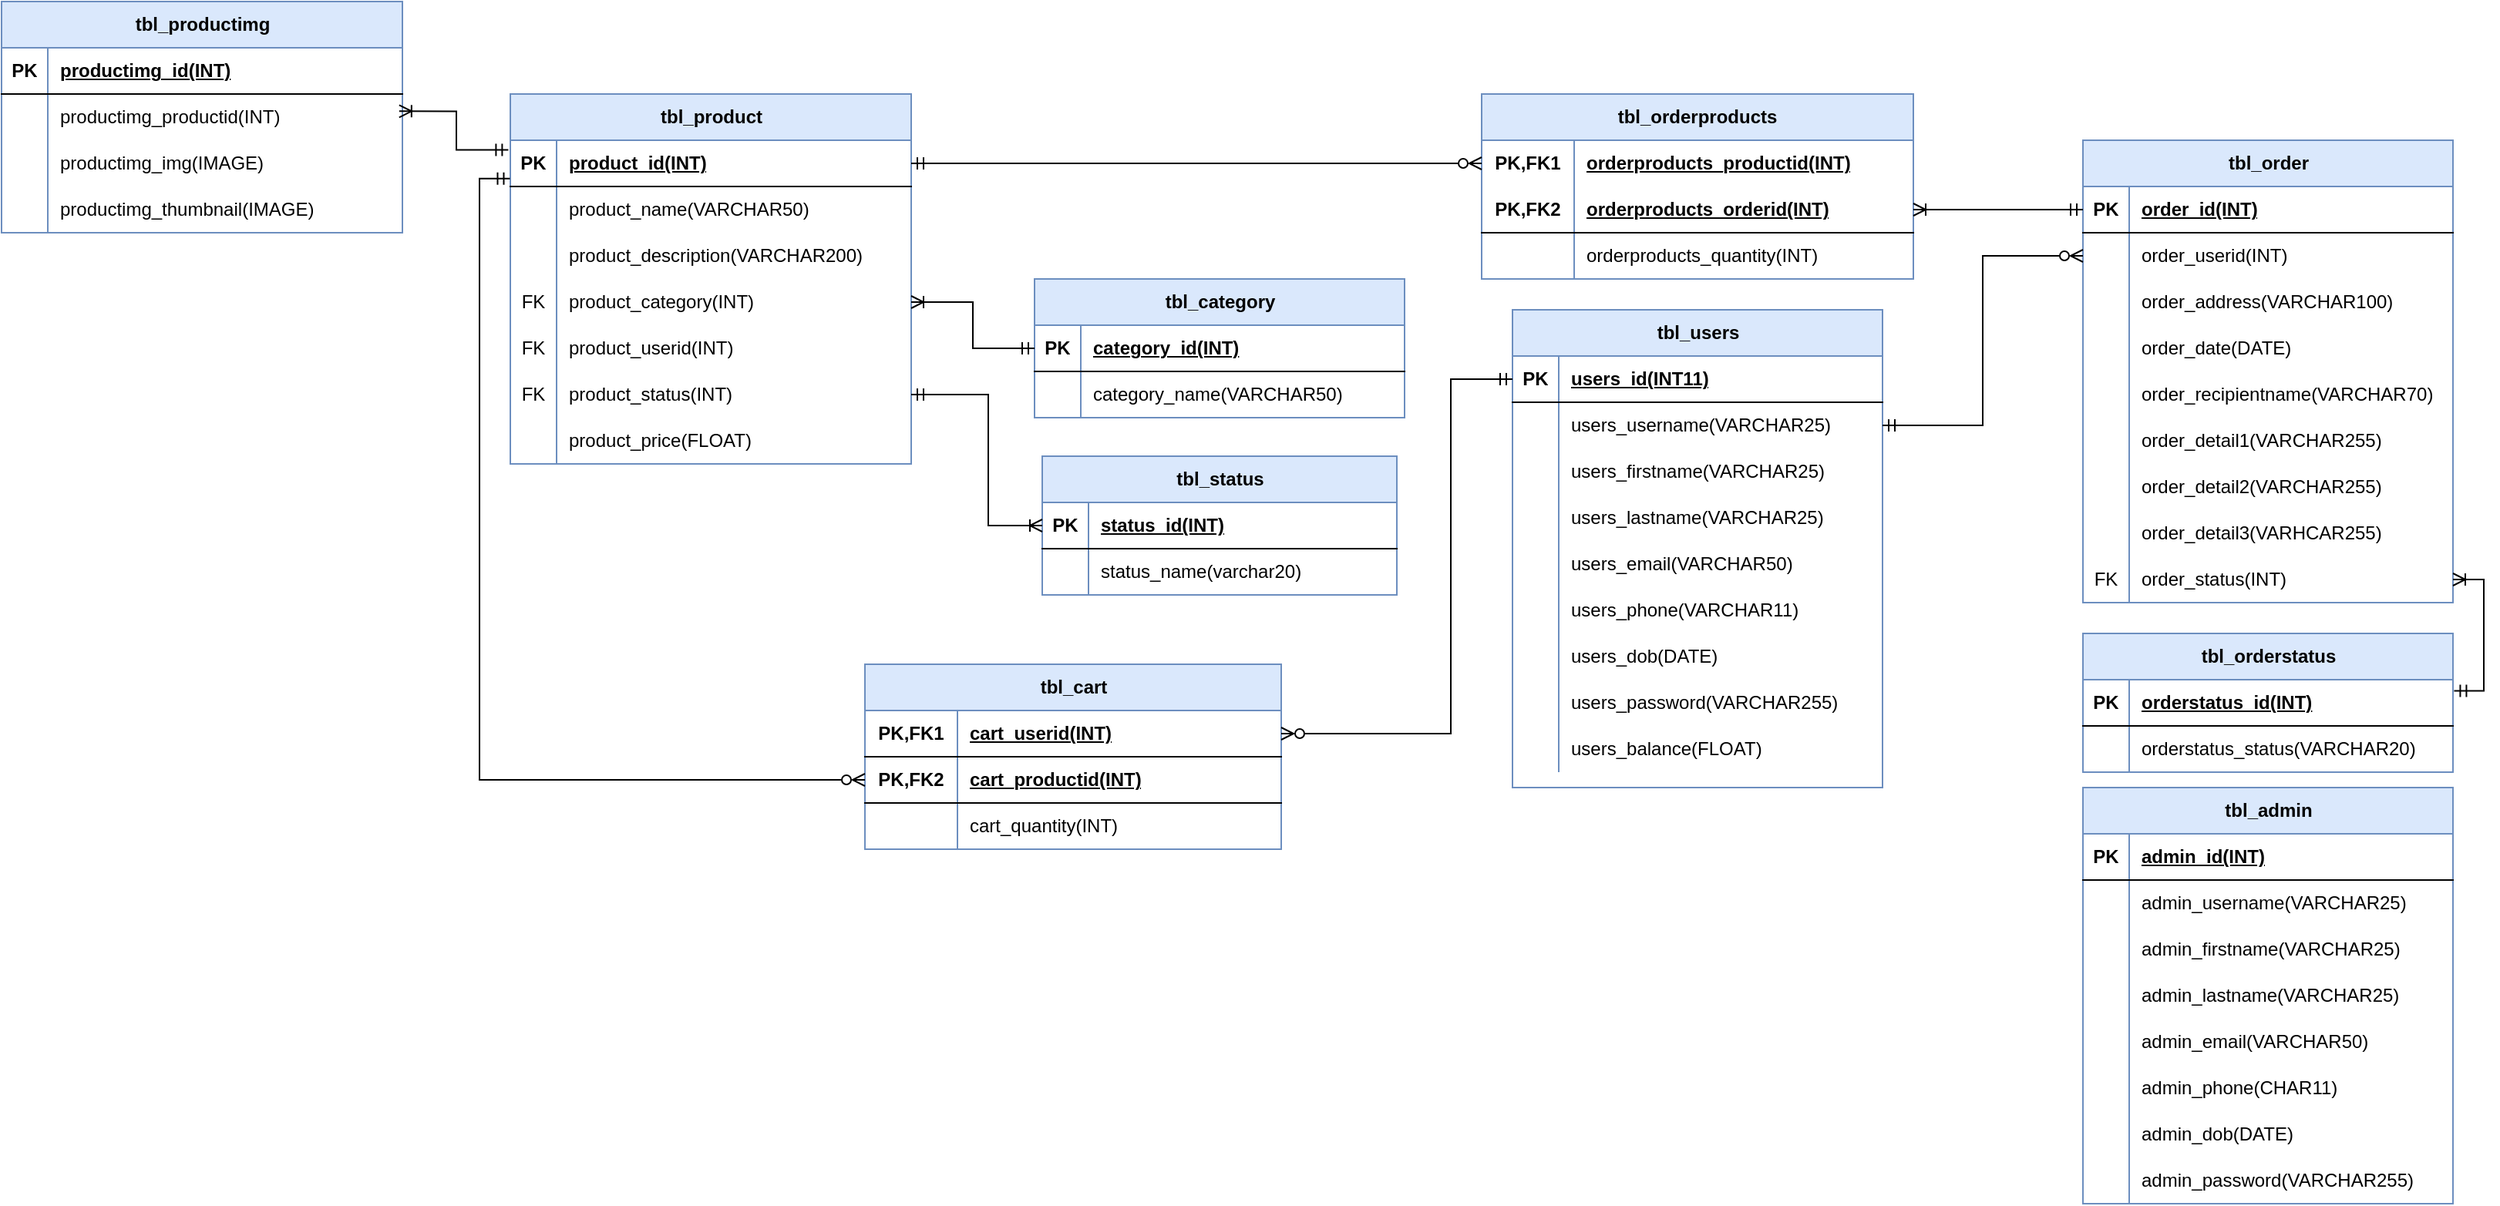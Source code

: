 <mxfile version="23.1.1" type="device">
  <diagram name="Page-1" id="d1Sl2-y3CkVBfdNEfaOQ">
    <mxGraphModel dx="2649" dy="936" grid="1" gridSize="10" guides="1" tooltips="1" connect="1" arrows="1" fold="1" page="1" pageScale="1" pageWidth="850" pageHeight="1100" math="0" shadow="0">
      <root>
        <mxCell id="0" />
        <mxCell id="1" parent="0" />
        <mxCell id="eiP_jbdUjx0Q6skLKjPK-1" value="tbl_users" style="shape=table;startSize=30;container=1;collapsible=1;childLayout=tableLayout;fixedRows=1;rowLines=0;fontStyle=1;align=center;resizeLast=1;html=1;fillColor=#dae8fc;strokeColor=#6c8ebf;" parent="1" vertex="1">
          <mxGeometry x="160" y="260" width="240" height="310" as="geometry" />
        </mxCell>
        <mxCell id="eiP_jbdUjx0Q6skLKjPK-2" value="" style="shape=tableRow;horizontal=0;startSize=0;swimlaneHead=0;swimlaneBody=0;fillColor=none;collapsible=0;dropTarget=0;points=[[0,0.5],[1,0.5]];portConstraint=eastwest;top=0;left=0;right=0;bottom=1;" parent="eiP_jbdUjx0Q6skLKjPK-1" vertex="1">
          <mxGeometry y="30" width="240" height="30" as="geometry" />
        </mxCell>
        <mxCell id="eiP_jbdUjx0Q6skLKjPK-3" value="PK" style="shape=partialRectangle;connectable=0;fillColor=none;top=0;left=0;bottom=0;right=0;fontStyle=1;overflow=hidden;whiteSpace=wrap;html=1;" parent="eiP_jbdUjx0Q6skLKjPK-2" vertex="1">
          <mxGeometry width="30" height="30" as="geometry">
            <mxRectangle width="30" height="30" as="alternateBounds" />
          </mxGeometry>
        </mxCell>
        <mxCell id="eiP_jbdUjx0Q6skLKjPK-4" value="users_id(INT11)" style="shape=partialRectangle;connectable=0;fillColor=none;top=0;left=0;bottom=0;right=0;align=left;spacingLeft=6;fontStyle=5;overflow=hidden;whiteSpace=wrap;html=1;" parent="eiP_jbdUjx0Q6skLKjPK-2" vertex="1">
          <mxGeometry x="30" width="210" height="30" as="geometry">
            <mxRectangle width="210" height="30" as="alternateBounds" />
          </mxGeometry>
        </mxCell>
        <mxCell id="eiP_jbdUjx0Q6skLKjPK-5" value="" style="shape=tableRow;horizontal=0;startSize=0;swimlaneHead=0;swimlaneBody=0;fillColor=none;collapsible=0;dropTarget=0;points=[[0,0.5],[1,0.5]];portConstraint=eastwest;top=0;left=0;right=0;bottom=0;" parent="eiP_jbdUjx0Q6skLKjPK-1" vertex="1">
          <mxGeometry y="60" width="240" height="30" as="geometry" />
        </mxCell>
        <mxCell id="eiP_jbdUjx0Q6skLKjPK-6" value="" style="shape=partialRectangle;connectable=0;fillColor=none;top=0;left=0;bottom=0;right=0;editable=1;overflow=hidden;whiteSpace=wrap;html=1;" parent="eiP_jbdUjx0Q6skLKjPK-5" vertex="1">
          <mxGeometry width="30" height="30" as="geometry">
            <mxRectangle width="30" height="30" as="alternateBounds" />
          </mxGeometry>
        </mxCell>
        <mxCell id="eiP_jbdUjx0Q6skLKjPK-7" value="users_username(VARCHAR25)" style="shape=partialRectangle;connectable=0;fillColor=none;top=0;left=0;bottom=0;right=0;align=left;spacingLeft=6;overflow=hidden;whiteSpace=wrap;html=1;" parent="eiP_jbdUjx0Q6skLKjPK-5" vertex="1">
          <mxGeometry x="30" width="210" height="30" as="geometry">
            <mxRectangle width="210" height="30" as="alternateBounds" />
          </mxGeometry>
        </mxCell>
        <mxCell id="eiP_jbdUjx0Q6skLKjPK-8" value="" style="shape=tableRow;horizontal=0;startSize=0;swimlaneHead=0;swimlaneBody=0;fillColor=none;collapsible=0;dropTarget=0;points=[[0,0.5],[1,0.5]];portConstraint=eastwest;top=0;left=0;right=0;bottom=0;" parent="eiP_jbdUjx0Q6skLKjPK-1" vertex="1">
          <mxGeometry y="90" width="240" height="30" as="geometry" />
        </mxCell>
        <mxCell id="eiP_jbdUjx0Q6skLKjPK-9" value="" style="shape=partialRectangle;connectable=0;fillColor=none;top=0;left=0;bottom=0;right=0;editable=1;overflow=hidden;whiteSpace=wrap;html=1;" parent="eiP_jbdUjx0Q6skLKjPK-8" vertex="1">
          <mxGeometry width="30" height="30" as="geometry">
            <mxRectangle width="30" height="30" as="alternateBounds" />
          </mxGeometry>
        </mxCell>
        <mxCell id="eiP_jbdUjx0Q6skLKjPK-10" value="users_firstname(VARCHAR25)" style="shape=partialRectangle;connectable=0;fillColor=none;top=0;left=0;bottom=0;right=0;align=left;spacingLeft=6;overflow=hidden;whiteSpace=wrap;html=1;" parent="eiP_jbdUjx0Q6skLKjPK-8" vertex="1">
          <mxGeometry x="30" width="210" height="30" as="geometry">
            <mxRectangle width="210" height="30" as="alternateBounds" />
          </mxGeometry>
        </mxCell>
        <mxCell id="eiP_jbdUjx0Q6skLKjPK-11" value="" style="shape=tableRow;horizontal=0;startSize=0;swimlaneHead=0;swimlaneBody=0;fillColor=none;collapsible=0;dropTarget=0;points=[[0,0.5],[1,0.5]];portConstraint=eastwest;top=0;left=0;right=0;bottom=0;" parent="eiP_jbdUjx0Q6skLKjPK-1" vertex="1">
          <mxGeometry y="120" width="240" height="30" as="geometry" />
        </mxCell>
        <mxCell id="eiP_jbdUjx0Q6skLKjPK-12" value="" style="shape=partialRectangle;connectable=0;fillColor=none;top=0;left=0;bottom=0;right=0;editable=1;overflow=hidden;whiteSpace=wrap;html=1;" parent="eiP_jbdUjx0Q6skLKjPK-11" vertex="1">
          <mxGeometry width="30" height="30" as="geometry">
            <mxRectangle width="30" height="30" as="alternateBounds" />
          </mxGeometry>
        </mxCell>
        <mxCell id="eiP_jbdUjx0Q6skLKjPK-13" value="users_lastname(VARCHAR25)" style="shape=partialRectangle;connectable=0;fillColor=none;top=0;left=0;bottom=0;right=0;align=left;spacingLeft=6;overflow=hidden;whiteSpace=wrap;html=1;" parent="eiP_jbdUjx0Q6skLKjPK-11" vertex="1">
          <mxGeometry x="30" width="210" height="30" as="geometry">
            <mxRectangle width="210" height="30" as="alternateBounds" />
          </mxGeometry>
        </mxCell>
        <mxCell id="eiP_jbdUjx0Q6skLKjPK-14" value="" style="shape=tableRow;horizontal=0;startSize=0;swimlaneHead=0;swimlaneBody=0;fillColor=none;collapsible=0;dropTarget=0;points=[[0,0.5],[1,0.5]];portConstraint=eastwest;top=0;left=0;right=0;bottom=0;" parent="eiP_jbdUjx0Q6skLKjPK-1" vertex="1">
          <mxGeometry y="150" width="240" height="30" as="geometry" />
        </mxCell>
        <mxCell id="eiP_jbdUjx0Q6skLKjPK-15" value="" style="shape=partialRectangle;connectable=0;fillColor=none;top=0;left=0;bottom=0;right=0;editable=1;overflow=hidden;whiteSpace=wrap;html=1;" parent="eiP_jbdUjx0Q6skLKjPK-14" vertex="1">
          <mxGeometry width="30" height="30" as="geometry">
            <mxRectangle width="30" height="30" as="alternateBounds" />
          </mxGeometry>
        </mxCell>
        <mxCell id="eiP_jbdUjx0Q6skLKjPK-16" value="users_email(VARCHAR50)" style="shape=partialRectangle;connectable=0;fillColor=none;top=0;left=0;bottom=0;right=0;align=left;spacingLeft=6;overflow=hidden;whiteSpace=wrap;html=1;" parent="eiP_jbdUjx0Q6skLKjPK-14" vertex="1">
          <mxGeometry x="30" width="210" height="30" as="geometry">
            <mxRectangle width="210" height="30" as="alternateBounds" />
          </mxGeometry>
        </mxCell>
        <mxCell id="eiP_jbdUjx0Q6skLKjPK-17" value="" style="shape=tableRow;horizontal=0;startSize=0;swimlaneHead=0;swimlaneBody=0;fillColor=none;collapsible=0;dropTarget=0;points=[[0,0.5],[1,0.5]];portConstraint=eastwest;top=0;left=0;right=0;bottom=0;" parent="eiP_jbdUjx0Q6skLKjPK-1" vertex="1">
          <mxGeometry y="180" width="240" height="30" as="geometry" />
        </mxCell>
        <mxCell id="eiP_jbdUjx0Q6skLKjPK-18" value="" style="shape=partialRectangle;connectable=0;fillColor=none;top=0;left=0;bottom=0;right=0;editable=1;overflow=hidden;whiteSpace=wrap;html=1;" parent="eiP_jbdUjx0Q6skLKjPK-17" vertex="1">
          <mxGeometry width="30" height="30" as="geometry">
            <mxRectangle width="30" height="30" as="alternateBounds" />
          </mxGeometry>
        </mxCell>
        <mxCell id="eiP_jbdUjx0Q6skLKjPK-19" value="users_phone(VARCHAR11)" style="shape=partialRectangle;connectable=0;fillColor=none;top=0;left=0;bottom=0;right=0;align=left;spacingLeft=6;overflow=hidden;whiteSpace=wrap;html=1;" parent="eiP_jbdUjx0Q6skLKjPK-17" vertex="1">
          <mxGeometry x="30" width="210" height="30" as="geometry">
            <mxRectangle width="210" height="30" as="alternateBounds" />
          </mxGeometry>
        </mxCell>
        <mxCell id="eiP_jbdUjx0Q6skLKjPK-20" value="" style="shape=tableRow;horizontal=0;startSize=0;swimlaneHead=0;swimlaneBody=0;fillColor=none;collapsible=0;dropTarget=0;points=[[0,0.5],[1,0.5]];portConstraint=eastwest;top=0;left=0;right=0;bottom=0;" parent="eiP_jbdUjx0Q6skLKjPK-1" vertex="1">
          <mxGeometry y="210" width="240" height="30" as="geometry" />
        </mxCell>
        <mxCell id="eiP_jbdUjx0Q6skLKjPK-21" value="" style="shape=partialRectangle;connectable=0;fillColor=none;top=0;left=0;bottom=0;right=0;editable=1;overflow=hidden;whiteSpace=wrap;html=1;" parent="eiP_jbdUjx0Q6skLKjPK-20" vertex="1">
          <mxGeometry width="30" height="30" as="geometry">
            <mxRectangle width="30" height="30" as="alternateBounds" />
          </mxGeometry>
        </mxCell>
        <mxCell id="eiP_jbdUjx0Q6skLKjPK-22" value="users_dob(DATE)" style="shape=partialRectangle;connectable=0;fillColor=none;top=0;left=0;bottom=0;right=0;align=left;spacingLeft=6;overflow=hidden;whiteSpace=wrap;html=1;" parent="eiP_jbdUjx0Q6skLKjPK-20" vertex="1">
          <mxGeometry x="30" width="210" height="30" as="geometry">
            <mxRectangle width="210" height="30" as="alternateBounds" />
          </mxGeometry>
        </mxCell>
        <mxCell id="yOBmvDDUHpHxx6-CyJIX-32" value="" style="shape=tableRow;horizontal=0;startSize=0;swimlaneHead=0;swimlaneBody=0;fillColor=none;collapsible=0;dropTarget=0;points=[[0,0.5],[1,0.5]];portConstraint=eastwest;top=0;left=0;right=0;bottom=0;" parent="eiP_jbdUjx0Q6skLKjPK-1" vertex="1">
          <mxGeometry y="240" width="240" height="30" as="geometry" />
        </mxCell>
        <mxCell id="yOBmvDDUHpHxx6-CyJIX-33" value="" style="shape=partialRectangle;connectable=0;fillColor=none;top=0;left=0;bottom=0;right=0;editable=1;overflow=hidden;whiteSpace=wrap;html=1;" parent="yOBmvDDUHpHxx6-CyJIX-32" vertex="1">
          <mxGeometry width="30" height="30" as="geometry">
            <mxRectangle width="30" height="30" as="alternateBounds" />
          </mxGeometry>
        </mxCell>
        <mxCell id="yOBmvDDUHpHxx6-CyJIX-34" value="users_password(VARCHAR255)" style="shape=partialRectangle;connectable=0;fillColor=none;top=0;left=0;bottom=0;right=0;align=left;spacingLeft=6;overflow=hidden;whiteSpace=wrap;html=1;" parent="yOBmvDDUHpHxx6-CyJIX-32" vertex="1">
          <mxGeometry x="30" width="210" height="30" as="geometry">
            <mxRectangle width="210" height="30" as="alternateBounds" />
          </mxGeometry>
        </mxCell>
        <mxCell id="SEc2-qPW0sezGgGQxhIx-1" value="" style="shape=tableRow;horizontal=0;startSize=0;swimlaneHead=0;swimlaneBody=0;fillColor=none;collapsible=0;dropTarget=0;points=[[0,0.5],[1,0.5]];portConstraint=eastwest;top=0;left=0;right=0;bottom=0;" vertex="1" parent="eiP_jbdUjx0Q6skLKjPK-1">
          <mxGeometry y="270" width="240" height="30" as="geometry" />
        </mxCell>
        <mxCell id="SEc2-qPW0sezGgGQxhIx-2" value="" style="shape=partialRectangle;connectable=0;fillColor=none;top=0;left=0;bottom=0;right=0;editable=1;overflow=hidden;whiteSpace=wrap;html=1;" vertex="1" parent="SEc2-qPW0sezGgGQxhIx-1">
          <mxGeometry width="30" height="30" as="geometry">
            <mxRectangle width="30" height="30" as="alternateBounds" />
          </mxGeometry>
        </mxCell>
        <mxCell id="SEc2-qPW0sezGgGQxhIx-3" value="users_balance(FLOAT)" style="shape=partialRectangle;connectable=0;fillColor=none;top=0;left=0;bottom=0;right=0;align=left;spacingLeft=6;overflow=hidden;whiteSpace=wrap;html=1;" vertex="1" parent="SEc2-qPW0sezGgGQxhIx-1">
          <mxGeometry x="30" width="210" height="30" as="geometry">
            <mxRectangle width="210" height="30" as="alternateBounds" />
          </mxGeometry>
        </mxCell>
        <mxCell id="eiP_jbdUjx0Q6skLKjPK-23" value="tbl_admin" style="shape=table;startSize=30;container=1;collapsible=1;childLayout=tableLayout;fixedRows=1;rowLines=0;fontStyle=1;align=center;resizeLast=1;html=1;fillColor=#dae8fc;strokeColor=#6c8ebf;" parent="1" vertex="1">
          <mxGeometry x="530" y="570" width="240" height="270" as="geometry" />
        </mxCell>
        <mxCell id="eiP_jbdUjx0Q6skLKjPK-24" value="" style="shape=tableRow;horizontal=0;startSize=0;swimlaneHead=0;swimlaneBody=0;fillColor=none;collapsible=0;dropTarget=0;points=[[0,0.5],[1,0.5]];portConstraint=eastwest;top=0;left=0;right=0;bottom=1;" parent="eiP_jbdUjx0Q6skLKjPK-23" vertex="1">
          <mxGeometry y="30" width="240" height="30" as="geometry" />
        </mxCell>
        <mxCell id="eiP_jbdUjx0Q6skLKjPK-25" value="PK" style="shape=partialRectangle;connectable=0;fillColor=none;top=0;left=0;bottom=0;right=0;fontStyle=1;overflow=hidden;whiteSpace=wrap;html=1;" parent="eiP_jbdUjx0Q6skLKjPK-24" vertex="1">
          <mxGeometry width="30" height="30" as="geometry">
            <mxRectangle width="30" height="30" as="alternateBounds" />
          </mxGeometry>
        </mxCell>
        <mxCell id="eiP_jbdUjx0Q6skLKjPK-26" value="admin_id(INT)" style="shape=partialRectangle;connectable=0;fillColor=none;top=0;left=0;bottom=0;right=0;align=left;spacingLeft=6;fontStyle=5;overflow=hidden;whiteSpace=wrap;html=1;" parent="eiP_jbdUjx0Q6skLKjPK-24" vertex="1">
          <mxGeometry x="30" width="210" height="30" as="geometry">
            <mxRectangle width="210" height="30" as="alternateBounds" />
          </mxGeometry>
        </mxCell>
        <mxCell id="eiP_jbdUjx0Q6skLKjPK-27" value="" style="shape=tableRow;horizontal=0;startSize=0;swimlaneHead=0;swimlaneBody=0;fillColor=none;collapsible=0;dropTarget=0;points=[[0,0.5],[1,0.5]];portConstraint=eastwest;top=0;left=0;right=0;bottom=0;" parent="eiP_jbdUjx0Q6skLKjPK-23" vertex="1">
          <mxGeometry y="60" width="240" height="30" as="geometry" />
        </mxCell>
        <mxCell id="eiP_jbdUjx0Q6skLKjPK-28" value="" style="shape=partialRectangle;connectable=0;fillColor=none;top=0;left=0;bottom=0;right=0;editable=1;overflow=hidden;whiteSpace=wrap;html=1;" parent="eiP_jbdUjx0Q6skLKjPK-27" vertex="1">
          <mxGeometry width="30" height="30" as="geometry">
            <mxRectangle width="30" height="30" as="alternateBounds" />
          </mxGeometry>
        </mxCell>
        <mxCell id="eiP_jbdUjx0Q6skLKjPK-29" value="admin_username(VARCHAR25)" style="shape=partialRectangle;connectable=0;fillColor=none;top=0;left=0;bottom=0;right=0;align=left;spacingLeft=6;overflow=hidden;whiteSpace=wrap;html=1;" parent="eiP_jbdUjx0Q6skLKjPK-27" vertex="1">
          <mxGeometry x="30" width="210" height="30" as="geometry">
            <mxRectangle width="210" height="30" as="alternateBounds" />
          </mxGeometry>
        </mxCell>
        <mxCell id="eiP_jbdUjx0Q6skLKjPK-30" value="" style="shape=tableRow;horizontal=0;startSize=0;swimlaneHead=0;swimlaneBody=0;fillColor=none;collapsible=0;dropTarget=0;points=[[0,0.5],[1,0.5]];portConstraint=eastwest;top=0;left=0;right=0;bottom=0;" parent="eiP_jbdUjx0Q6skLKjPK-23" vertex="1">
          <mxGeometry y="90" width="240" height="30" as="geometry" />
        </mxCell>
        <mxCell id="eiP_jbdUjx0Q6skLKjPK-31" value="" style="shape=partialRectangle;connectable=0;fillColor=none;top=0;left=0;bottom=0;right=0;editable=1;overflow=hidden;whiteSpace=wrap;html=1;" parent="eiP_jbdUjx0Q6skLKjPK-30" vertex="1">
          <mxGeometry width="30" height="30" as="geometry">
            <mxRectangle width="30" height="30" as="alternateBounds" />
          </mxGeometry>
        </mxCell>
        <mxCell id="eiP_jbdUjx0Q6skLKjPK-32" value="admin_firstname(VARCHAR25)" style="shape=partialRectangle;connectable=0;fillColor=none;top=0;left=0;bottom=0;right=0;align=left;spacingLeft=6;overflow=hidden;whiteSpace=wrap;html=1;" parent="eiP_jbdUjx0Q6skLKjPK-30" vertex="1">
          <mxGeometry x="30" width="210" height="30" as="geometry">
            <mxRectangle width="210" height="30" as="alternateBounds" />
          </mxGeometry>
        </mxCell>
        <mxCell id="eiP_jbdUjx0Q6skLKjPK-33" value="" style="shape=tableRow;horizontal=0;startSize=0;swimlaneHead=0;swimlaneBody=0;fillColor=none;collapsible=0;dropTarget=0;points=[[0,0.5],[1,0.5]];portConstraint=eastwest;top=0;left=0;right=0;bottom=0;" parent="eiP_jbdUjx0Q6skLKjPK-23" vertex="1">
          <mxGeometry y="120" width="240" height="30" as="geometry" />
        </mxCell>
        <mxCell id="eiP_jbdUjx0Q6skLKjPK-34" value="" style="shape=partialRectangle;connectable=0;fillColor=none;top=0;left=0;bottom=0;right=0;editable=1;overflow=hidden;whiteSpace=wrap;html=1;" parent="eiP_jbdUjx0Q6skLKjPK-33" vertex="1">
          <mxGeometry width="30" height="30" as="geometry">
            <mxRectangle width="30" height="30" as="alternateBounds" />
          </mxGeometry>
        </mxCell>
        <mxCell id="eiP_jbdUjx0Q6skLKjPK-35" value="admin_lastname(VARCHAR25)" style="shape=partialRectangle;connectable=0;fillColor=none;top=0;left=0;bottom=0;right=0;align=left;spacingLeft=6;overflow=hidden;whiteSpace=wrap;html=1;" parent="eiP_jbdUjx0Q6skLKjPK-33" vertex="1">
          <mxGeometry x="30" width="210" height="30" as="geometry">
            <mxRectangle width="210" height="30" as="alternateBounds" />
          </mxGeometry>
        </mxCell>
        <mxCell id="eiP_jbdUjx0Q6skLKjPK-36" value="" style="shape=tableRow;horizontal=0;startSize=0;swimlaneHead=0;swimlaneBody=0;fillColor=none;collapsible=0;dropTarget=0;points=[[0,0.5],[1,0.5]];portConstraint=eastwest;top=0;left=0;right=0;bottom=0;" parent="eiP_jbdUjx0Q6skLKjPK-23" vertex="1">
          <mxGeometry y="150" width="240" height="30" as="geometry" />
        </mxCell>
        <mxCell id="eiP_jbdUjx0Q6skLKjPK-37" value="" style="shape=partialRectangle;connectable=0;fillColor=none;top=0;left=0;bottom=0;right=0;editable=1;overflow=hidden;whiteSpace=wrap;html=1;" parent="eiP_jbdUjx0Q6skLKjPK-36" vertex="1">
          <mxGeometry width="30" height="30" as="geometry">
            <mxRectangle width="30" height="30" as="alternateBounds" />
          </mxGeometry>
        </mxCell>
        <mxCell id="eiP_jbdUjx0Q6skLKjPK-38" value="admin_email(VARCHAR50)" style="shape=partialRectangle;connectable=0;fillColor=none;top=0;left=0;bottom=0;right=0;align=left;spacingLeft=6;overflow=hidden;whiteSpace=wrap;html=1;" parent="eiP_jbdUjx0Q6skLKjPK-36" vertex="1">
          <mxGeometry x="30" width="210" height="30" as="geometry">
            <mxRectangle width="210" height="30" as="alternateBounds" />
          </mxGeometry>
        </mxCell>
        <mxCell id="eiP_jbdUjx0Q6skLKjPK-39" value="" style="shape=tableRow;horizontal=0;startSize=0;swimlaneHead=0;swimlaneBody=0;fillColor=none;collapsible=0;dropTarget=0;points=[[0,0.5],[1,0.5]];portConstraint=eastwest;top=0;left=0;right=0;bottom=0;" parent="eiP_jbdUjx0Q6skLKjPK-23" vertex="1">
          <mxGeometry y="180" width="240" height="30" as="geometry" />
        </mxCell>
        <mxCell id="eiP_jbdUjx0Q6skLKjPK-40" value="" style="shape=partialRectangle;connectable=0;fillColor=none;top=0;left=0;bottom=0;right=0;editable=1;overflow=hidden;whiteSpace=wrap;html=1;" parent="eiP_jbdUjx0Q6skLKjPK-39" vertex="1">
          <mxGeometry width="30" height="30" as="geometry">
            <mxRectangle width="30" height="30" as="alternateBounds" />
          </mxGeometry>
        </mxCell>
        <mxCell id="eiP_jbdUjx0Q6skLKjPK-41" value="admin_phone(CHAR11)" style="shape=partialRectangle;connectable=0;fillColor=none;top=0;left=0;bottom=0;right=0;align=left;spacingLeft=6;overflow=hidden;whiteSpace=wrap;html=1;" parent="eiP_jbdUjx0Q6skLKjPK-39" vertex="1">
          <mxGeometry x="30" width="210" height="30" as="geometry">
            <mxRectangle width="210" height="30" as="alternateBounds" />
          </mxGeometry>
        </mxCell>
        <mxCell id="eiP_jbdUjx0Q6skLKjPK-42" value="" style="shape=tableRow;horizontal=0;startSize=0;swimlaneHead=0;swimlaneBody=0;fillColor=none;collapsible=0;dropTarget=0;points=[[0,0.5],[1,0.5]];portConstraint=eastwest;top=0;left=0;right=0;bottom=0;" parent="eiP_jbdUjx0Q6skLKjPK-23" vertex="1">
          <mxGeometry y="210" width="240" height="30" as="geometry" />
        </mxCell>
        <mxCell id="eiP_jbdUjx0Q6skLKjPK-43" value="" style="shape=partialRectangle;connectable=0;fillColor=none;top=0;left=0;bottom=0;right=0;editable=1;overflow=hidden;whiteSpace=wrap;html=1;" parent="eiP_jbdUjx0Q6skLKjPK-42" vertex="1">
          <mxGeometry width="30" height="30" as="geometry">
            <mxRectangle width="30" height="30" as="alternateBounds" />
          </mxGeometry>
        </mxCell>
        <mxCell id="eiP_jbdUjx0Q6skLKjPK-44" value="admin_dob(DATE)" style="shape=partialRectangle;connectable=0;fillColor=none;top=0;left=0;bottom=0;right=0;align=left;spacingLeft=6;overflow=hidden;whiteSpace=wrap;html=1;" parent="eiP_jbdUjx0Q6skLKjPK-42" vertex="1">
          <mxGeometry x="30" width="210" height="30" as="geometry">
            <mxRectangle width="210" height="30" as="alternateBounds" />
          </mxGeometry>
        </mxCell>
        <mxCell id="yOBmvDDUHpHxx6-CyJIX-35" value="" style="shape=tableRow;horizontal=0;startSize=0;swimlaneHead=0;swimlaneBody=0;fillColor=none;collapsible=0;dropTarget=0;points=[[0,0.5],[1,0.5]];portConstraint=eastwest;top=0;left=0;right=0;bottom=0;" parent="eiP_jbdUjx0Q6skLKjPK-23" vertex="1">
          <mxGeometry y="240" width="240" height="30" as="geometry" />
        </mxCell>
        <mxCell id="yOBmvDDUHpHxx6-CyJIX-36" value="" style="shape=partialRectangle;connectable=0;fillColor=none;top=0;left=0;bottom=0;right=0;editable=1;overflow=hidden;whiteSpace=wrap;html=1;" parent="yOBmvDDUHpHxx6-CyJIX-35" vertex="1">
          <mxGeometry width="30" height="30" as="geometry">
            <mxRectangle width="30" height="30" as="alternateBounds" />
          </mxGeometry>
        </mxCell>
        <mxCell id="yOBmvDDUHpHxx6-CyJIX-37" value="admin_password(VARCHAR255)" style="shape=partialRectangle;connectable=0;fillColor=none;top=0;left=0;bottom=0;right=0;align=left;spacingLeft=6;overflow=hidden;whiteSpace=wrap;html=1;" parent="yOBmvDDUHpHxx6-CyJIX-35" vertex="1">
          <mxGeometry x="30" width="210" height="30" as="geometry">
            <mxRectangle width="210" height="30" as="alternateBounds" />
          </mxGeometry>
        </mxCell>
        <mxCell id="eiP_jbdUjx0Q6skLKjPK-45" value="tbl_product" style="shape=table;startSize=30;container=1;collapsible=1;childLayout=tableLayout;fixedRows=1;rowLines=0;fontStyle=1;align=center;resizeLast=1;html=1;fillColor=#dae8fc;strokeColor=#6c8ebf;" parent="1" vertex="1">
          <mxGeometry x="-490" y="120" width="260" height="240" as="geometry" />
        </mxCell>
        <mxCell id="eiP_jbdUjx0Q6skLKjPK-46" value="" style="shape=tableRow;horizontal=0;startSize=0;swimlaneHead=0;swimlaneBody=0;fillColor=none;collapsible=0;dropTarget=0;points=[[0,0.5],[1,0.5]];portConstraint=eastwest;top=0;left=0;right=0;bottom=1;" parent="eiP_jbdUjx0Q6skLKjPK-45" vertex="1">
          <mxGeometry y="30" width="260" height="30" as="geometry" />
        </mxCell>
        <mxCell id="eiP_jbdUjx0Q6skLKjPK-47" value="PK" style="shape=partialRectangle;connectable=0;fillColor=none;top=0;left=0;bottom=0;right=0;fontStyle=1;overflow=hidden;whiteSpace=wrap;html=1;" parent="eiP_jbdUjx0Q6skLKjPK-46" vertex="1">
          <mxGeometry width="30" height="30" as="geometry">
            <mxRectangle width="30" height="30" as="alternateBounds" />
          </mxGeometry>
        </mxCell>
        <mxCell id="eiP_jbdUjx0Q6skLKjPK-48" value="product_id(INT)" style="shape=partialRectangle;connectable=0;fillColor=none;top=0;left=0;bottom=0;right=0;align=left;spacingLeft=6;fontStyle=5;overflow=hidden;whiteSpace=wrap;html=1;" parent="eiP_jbdUjx0Q6skLKjPK-46" vertex="1">
          <mxGeometry x="30" width="230" height="30" as="geometry">
            <mxRectangle width="230" height="30" as="alternateBounds" />
          </mxGeometry>
        </mxCell>
        <mxCell id="eiP_jbdUjx0Q6skLKjPK-49" value="" style="shape=tableRow;horizontal=0;startSize=0;swimlaneHead=0;swimlaneBody=0;fillColor=none;collapsible=0;dropTarget=0;points=[[0,0.5],[1,0.5]];portConstraint=eastwest;top=0;left=0;right=0;bottom=0;" parent="eiP_jbdUjx0Q6skLKjPK-45" vertex="1">
          <mxGeometry y="60" width="260" height="30" as="geometry" />
        </mxCell>
        <mxCell id="eiP_jbdUjx0Q6skLKjPK-50" value="" style="shape=partialRectangle;connectable=0;fillColor=none;top=0;left=0;bottom=0;right=0;editable=1;overflow=hidden;whiteSpace=wrap;html=1;" parent="eiP_jbdUjx0Q6skLKjPK-49" vertex="1">
          <mxGeometry width="30" height="30" as="geometry">
            <mxRectangle width="30" height="30" as="alternateBounds" />
          </mxGeometry>
        </mxCell>
        <mxCell id="eiP_jbdUjx0Q6skLKjPK-51" value="product_name(VARCHAR50)" style="shape=partialRectangle;connectable=0;fillColor=none;top=0;left=0;bottom=0;right=0;align=left;spacingLeft=6;overflow=hidden;whiteSpace=wrap;html=1;" parent="eiP_jbdUjx0Q6skLKjPK-49" vertex="1">
          <mxGeometry x="30" width="230" height="30" as="geometry">
            <mxRectangle width="230" height="30" as="alternateBounds" />
          </mxGeometry>
        </mxCell>
        <mxCell id="eiP_jbdUjx0Q6skLKjPK-52" value="" style="shape=tableRow;horizontal=0;startSize=0;swimlaneHead=0;swimlaneBody=0;fillColor=none;collapsible=0;dropTarget=0;points=[[0,0.5],[1,0.5]];portConstraint=eastwest;top=0;left=0;right=0;bottom=0;" parent="eiP_jbdUjx0Q6skLKjPK-45" vertex="1">
          <mxGeometry y="90" width="260" height="30" as="geometry" />
        </mxCell>
        <mxCell id="eiP_jbdUjx0Q6skLKjPK-53" value="" style="shape=partialRectangle;connectable=0;fillColor=none;top=0;left=0;bottom=0;right=0;editable=1;overflow=hidden;whiteSpace=wrap;html=1;" parent="eiP_jbdUjx0Q6skLKjPK-52" vertex="1">
          <mxGeometry width="30" height="30" as="geometry">
            <mxRectangle width="30" height="30" as="alternateBounds" />
          </mxGeometry>
        </mxCell>
        <mxCell id="eiP_jbdUjx0Q6skLKjPK-54" value="product_description(VARCHAR200)&amp;nbsp;" style="shape=partialRectangle;connectable=0;fillColor=none;top=0;left=0;bottom=0;right=0;align=left;spacingLeft=6;overflow=hidden;whiteSpace=wrap;html=1;" parent="eiP_jbdUjx0Q6skLKjPK-52" vertex="1">
          <mxGeometry x="30" width="230" height="30" as="geometry">
            <mxRectangle width="230" height="30" as="alternateBounds" />
          </mxGeometry>
        </mxCell>
        <mxCell id="eiP_jbdUjx0Q6skLKjPK-58" value="" style="shape=tableRow;horizontal=0;startSize=0;swimlaneHead=0;swimlaneBody=0;fillColor=none;collapsible=0;dropTarget=0;points=[[0,0.5],[1,0.5]];portConstraint=eastwest;top=0;left=0;right=0;bottom=0;" parent="eiP_jbdUjx0Q6skLKjPK-45" vertex="1">
          <mxGeometry y="120" width="260" height="30" as="geometry" />
        </mxCell>
        <mxCell id="eiP_jbdUjx0Q6skLKjPK-59" value="FK" style="shape=partialRectangle;connectable=0;fillColor=none;top=0;left=0;bottom=0;right=0;editable=1;overflow=hidden;whiteSpace=wrap;html=1;" parent="eiP_jbdUjx0Q6skLKjPK-58" vertex="1">
          <mxGeometry width="30" height="30" as="geometry">
            <mxRectangle width="30" height="30" as="alternateBounds" />
          </mxGeometry>
        </mxCell>
        <mxCell id="eiP_jbdUjx0Q6skLKjPK-60" value="product_category(INT)" style="shape=partialRectangle;connectable=0;fillColor=none;top=0;left=0;bottom=0;right=0;align=left;spacingLeft=6;overflow=hidden;whiteSpace=wrap;html=1;" parent="eiP_jbdUjx0Q6skLKjPK-58" vertex="1">
          <mxGeometry x="30" width="230" height="30" as="geometry">
            <mxRectangle width="230" height="30" as="alternateBounds" />
          </mxGeometry>
        </mxCell>
        <mxCell id="eiP_jbdUjx0Q6skLKjPK-61" value="" style="shape=tableRow;horizontal=0;startSize=0;swimlaneHead=0;swimlaneBody=0;fillColor=none;collapsible=0;dropTarget=0;points=[[0,0.5],[1,0.5]];portConstraint=eastwest;top=0;left=0;right=0;bottom=0;" parent="eiP_jbdUjx0Q6skLKjPK-45" vertex="1">
          <mxGeometry y="150" width="260" height="30" as="geometry" />
        </mxCell>
        <mxCell id="eiP_jbdUjx0Q6skLKjPK-62" value="FK" style="shape=partialRectangle;connectable=0;fillColor=none;top=0;left=0;bottom=0;right=0;editable=1;overflow=hidden;whiteSpace=wrap;html=1;" parent="eiP_jbdUjx0Q6skLKjPK-61" vertex="1">
          <mxGeometry width="30" height="30" as="geometry">
            <mxRectangle width="30" height="30" as="alternateBounds" />
          </mxGeometry>
        </mxCell>
        <mxCell id="eiP_jbdUjx0Q6skLKjPK-63" value="product_userid(INT)" style="shape=partialRectangle;connectable=0;fillColor=none;top=0;left=0;bottom=0;right=0;align=left;spacingLeft=6;overflow=hidden;whiteSpace=wrap;html=1;" parent="eiP_jbdUjx0Q6skLKjPK-61" vertex="1">
          <mxGeometry x="30" width="230" height="30" as="geometry">
            <mxRectangle width="230" height="30" as="alternateBounds" />
          </mxGeometry>
        </mxCell>
        <mxCell id="eiP_jbdUjx0Q6skLKjPK-79" value="" style="shape=tableRow;horizontal=0;startSize=0;swimlaneHead=0;swimlaneBody=0;fillColor=none;collapsible=0;dropTarget=0;points=[[0,0.5],[1,0.5]];portConstraint=eastwest;top=0;left=0;right=0;bottom=0;" parent="eiP_jbdUjx0Q6skLKjPK-45" vertex="1">
          <mxGeometry y="180" width="260" height="30" as="geometry" />
        </mxCell>
        <mxCell id="eiP_jbdUjx0Q6skLKjPK-80" value="FK" style="shape=partialRectangle;connectable=0;fillColor=none;top=0;left=0;bottom=0;right=0;editable=1;overflow=hidden;whiteSpace=wrap;html=1;" parent="eiP_jbdUjx0Q6skLKjPK-79" vertex="1">
          <mxGeometry width="30" height="30" as="geometry">
            <mxRectangle width="30" height="30" as="alternateBounds" />
          </mxGeometry>
        </mxCell>
        <mxCell id="eiP_jbdUjx0Q6skLKjPK-81" value="product_status(INT)" style="shape=partialRectangle;connectable=0;fillColor=none;top=0;left=0;bottom=0;right=0;align=left;spacingLeft=6;overflow=hidden;whiteSpace=wrap;html=1;" parent="eiP_jbdUjx0Q6skLKjPK-79" vertex="1">
          <mxGeometry x="30" width="230" height="30" as="geometry">
            <mxRectangle width="230" height="30" as="alternateBounds" />
          </mxGeometry>
        </mxCell>
        <mxCell id="nmd4HxyVQikhKoSNf4xA-1" value="" style="shape=tableRow;horizontal=0;startSize=0;swimlaneHead=0;swimlaneBody=0;fillColor=none;collapsible=0;dropTarget=0;points=[[0,0.5],[1,0.5]];portConstraint=eastwest;top=0;left=0;right=0;bottom=0;" parent="eiP_jbdUjx0Q6skLKjPK-45" vertex="1">
          <mxGeometry y="210" width="260" height="30" as="geometry" />
        </mxCell>
        <mxCell id="nmd4HxyVQikhKoSNf4xA-2" value="" style="shape=partialRectangle;connectable=0;fillColor=none;top=0;left=0;bottom=0;right=0;editable=1;overflow=hidden;whiteSpace=wrap;html=1;" parent="nmd4HxyVQikhKoSNf4xA-1" vertex="1">
          <mxGeometry width="30" height="30" as="geometry">
            <mxRectangle width="30" height="30" as="alternateBounds" />
          </mxGeometry>
        </mxCell>
        <mxCell id="nmd4HxyVQikhKoSNf4xA-3" value="product_price(FLOAT)" style="shape=partialRectangle;connectable=0;fillColor=none;top=0;left=0;bottom=0;right=0;align=left;spacingLeft=6;overflow=hidden;whiteSpace=wrap;html=1;" parent="nmd4HxyVQikhKoSNf4xA-1" vertex="1">
          <mxGeometry x="30" width="230" height="30" as="geometry">
            <mxRectangle width="230" height="30" as="alternateBounds" />
          </mxGeometry>
        </mxCell>
        <mxCell id="eiP_jbdUjx0Q6skLKjPK-65" value="tbl_category" style="shape=table;startSize=30;container=1;collapsible=1;childLayout=tableLayout;fixedRows=1;rowLines=0;fontStyle=1;align=center;resizeLast=1;html=1;fillColor=#dae8fc;strokeColor=#6c8ebf;" parent="1" vertex="1">
          <mxGeometry x="-150" y="240" width="240" height="90" as="geometry" />
        </mxCell>
        <mxCell id="eiP_jbdUjx0Q6skLKjPK-66" value="" style="shape=tableRow;horizontal=0;startSize=0;swimlaneHead=0;swimlaneBody=0;fillColor=none;collapsible=0;dropTarget=0;points=[[0,0.5],[1,0.5]];portConstraint=eastwest;top=0;left=0;right=0;bottom=1;" parent="eiP_jbdUjx0Q6skLKjPK-65" vertex="1">
          <mxGeometry y="30" width="240" height="30" as="geometry" />
        </mxCell>
        <mxCell id="eiP_jbdUjx0Q6skLKjPK-67" value="PK" style="shape=partialRectangle;connectable=0;fillColor=none;top=0;left=0;bottom=0;right=0;fontStyle=1;overflow=hidden;whiteSpace=wrap;html=1;" parent="eiP_jbdUjx0Q6skLKjPK-66" vertex="1">
          <mxGeometry width="30" height="30" as="geometry">
            <mxRectangle width="30" height="30" as="alternateBounds" />
          </mxGeometry>
        </mxCell>
        <mxCell id="eiP_jbdUjx0Q6skLKjPK-68" value="category_id(INT)" style="shape=partialRectangle;connectable=0;fillColor=none;top=0;left=0;bottom=0;right=0;align=left;spacingLeft=6;fontStyle=5;overflow=hidden;whiteSpace=wrap;html=1;" parent="eiP_jbdUjx0Q6skLKjPK-66" vertex="1">
          <mxGeometry x="30" width="210" height="30" as="geometry">
            <mxRectangle width="210" height="30" as="alternateBounds" />
          </mxGeometry>
        </mxCell>
        <mxCell id="eiP_jbdUjx0Q6skLKjPK-69" value="" style="shape=tableRow;horizontal=0;startSize=0;swimlaneHead=0;swimlaneBody=0;fillColor=none;collapsible=0;dropTarget=0;points=[[0,0.5],[1,0.5]];portConstraint=eastwest;top=0;left=0;right=0;bottom=0;" parent="eiP_jbdUjx0Q6skLKjPK-65" vertex="1">
          <mxGeometry y="60" width="240" height="30" as="geometry" />
        </mxCell>
        <mxCell id="eiP_jbdUjx0Q6skLKjPK-70" value="" style="shape=partialRectangle;connectable=0;fillColor=none;top=0;left=0;bottom=0;right=0;editable=1;overflow=hidden;whiteSpace=wrap;html=1;" parent="eiP_jbdUjx0Q6skLKjPK-69" vertex="1">
          <mxGeometry width="30" height="30" as="geometry">
            <mxRectangle width="30" height="30" as="alternateBounds" />
          </mxGeometry>
        </mxCell>
        <mxCell id="eiP_jbdUjx0Q6skLKjPK-71" value="category_name(VARCHAR50)" style="shape=partialRectangle;connectable=0;fillColor=none;top=0;left=0;bottom=0;right=0;align=left;spacingLeft=6;overflow=hidden;whiteSpace=wrap;html=1;" parent="eiP_jbdUjx0Q6skLKjPK-69" vertex="1">
          <mxGeometry x="30" width="210" height="30" as="geometry">
            <mxRectangle width="210" height="30" as="alternateBounds" />
          </mxGeometry>
        </mxCell>
        <mxCell id="eiP_jbdUjx0Q6skLKjPK-82" value="tbl_order" style="shape=table;startSize=30;container=1;collapsible=1;childLayout=tableLayout;fixedRows=1;rowLines=0;fontStyle=1;align=center;resizeLast=1;html=1;fillColor=#dae8fc;strokeColor=#6c8ebf;" parent="1" vertex="1">
          <mxGeometry x="530" y="150" width="240" height="300" as="geometry" />
        </mxCell>
        <mxCell id="eiP_jbdUjx0Q6skLKjPK-83" value="" style="shape=tableRow;horizontal=0;startSize=0;swimlaneHead=0;swimlaneBody=0;fillColor=none;collapsible=0;dropTarget=0;points=[[0,0.5],[1,0.5]];portConstraint=eastwest;top=0;left=0;right=0;bottom=1;" parent="eiP_jbdUjx0Q6skLKjPK-82" vertex="1">
          <mxGeometry y="30" width="240" height="30" as="geometry" />
        </mxCell>
        <mxCell id="eiP_jbdUjx0Q6skLKjPK-84" value="PK" style="shape=partialRectangle;connectable=0;fillColor=none;top=0;left=0;bottom=0;right=0;fontStyle=1;overflow=hidden;whiteSpace=wrap;html=1;" parent="eiP_jbdUjx0Q6skLKjPK-83" vertex="1">
          <mxGeometry width="30" height="30" as="geometry">
            <mxRectangle width="30" height="30" as="alternateBounds" />
          </mxGeometry>
        </mxCell>
        <mxCell id="eiP_jbdUjx0Q6skLKjPK-85" value="order_id(INT)" style="shape=partialRectangle;connectable=0;fillColor=none;top=0;left=0;bottom=0;right=0;align=left;spacingLeft=6;fontStyle=5;overflow=hidden;whiteSpace=wrap;html=1;" parent="eiP_jbdUjx0Q6skLKjPK-83" vertex="1">
          <mxGeometry x="30" width="210" height="30" as="geometry">
            <mxRectangle width="210" height="30" as="alternateBounds" />
          </mxGeometry>
        </mxCell>
        <mxCell id="eiP_jbdUjx0Q6skLKjPK-86" value="" style="shape=tableRow;horizontal=0;startSize=0;swimlaneHead=0;swimlaneBody=0;fillColor=none;collapsible=0;dropTarget=0;points=[[0,0.5],[1,0.5]];portConstraint=eastwest;top=0;left=0;right=0;bottom=0;" parent="eiP_jbdUjx0Q6skLKjPK-82" vertex="1">
          <mxGeometry y="60" width="240" height="30" as="geometry" />
        </mxCell>
        <mxCell id="eiP_jbdUjx0Q6skLKjPK-87" value="" style="shape=partialRectangle;connectable=0;fillColor=none;top=0;left=0;bottom=0;right=0;editable=1;overflow=hidden;whiteSpace=wrap;html=1;" parent="eiP_jbdUjx0Q6skLKjPK-86" vertex="1">
          <mxGeometry width="30" height="30" as="geometry">
            <mxRectangle width="30" height="30" as="alternateBounds" />
          </mxGeometry>
        </mxCell>
        <mxCell id="eiP_jbdUjx0Q6skLKjPK-88" value="order_userid(INT)" style="shape=partialRectangle;connectable=0;fillColor=none;top=0;left=0;bottom=0;right=0;align=left;spacingLeft=6;overflow=hidden;whiteSpace=wrap;html=1;" parent="eiP_jbdUjx0Q6skLKjPK-86" vertex="1">
          <mxGeometry x="30" width="210" height="30" as="geometry">
            <mxRectangle width="210" height="30" as="alternateBounds" />
          </mxGeometry>
        </mxCell>
        <mxCell id="eiP_jbdUjx0Q6skLKjPK-89" value="" style="shape=tableRow;horizontal=0;startSize=0;swimlaneHead=0;swimlaneBody=0;fillColor=none;collapsible=0;dropTarget=0;points=[[0,0.5],[1,0.5]];portConstraint=eastwest;top=0;left=0;right=0;bottom=0;" parent="eiP_jbdUjx0Q6skLKjPK-82" vertex="1">
          <mxGeometry y="90" width="240" height="30" as="geometry" />
        </mxCell>
        <mxCell id="eiP_jbdUjx0Q6skLKjPK-90" value="" style="shape=partialRectangle;connectable=0;fillColor=none;top=0;left=0;bottom=0;right=0;editable=1;overflow=hidden;whiteSpace=wrap;html=1;" parent="eiP_jbdUjx0Q6skLKjPK-89" vertex="1">
          <mxGeometry width="30" height="30" as="geometry">
            <mxRectangle width="30" height="30" as="alternateBounds" />
          </mxGeometry>
        </mxCell>
        <mxCell id="eiP_jbdUjx0Q6skLKjPK-91" value="order_address(VARCHAR100)" style="shape=partialRectangle;connectable=0;fillColor=none;top=0;left=0;bottom=0;right=0;align=left;spacingLeft=6;overflow=hidden;whiteSpace=wrap;html=1;" parent="eiP_jbdUjx0Q6skLKjPK-89" vertex="1">
          <mxGeometry x="30" width="210" height="30" as="geometry">
            <mxRectangle width="210" height="30" as="alternateBounds" />
          </mxGeometry>
        </mxCell>
        <mxCell id="eiP_jbdUjx0Q6skLKjPK-92" value="" style="shape=tableRow;horizontal=0;startSize=0;swimlaneHead=0;swimlaneBody=0;fillColor=none;collapsible=0;dropTarget=0;points=[[0,0.5],[1,0.5]];portConstraint=eastwest;top=0;left=0;right=0;bottom=0;" parent="eiP_jbdUjx0Q6skLKjPK-82" vertex="1">
          <mxGeometry y="120" width="240" height="30" as="geometry" />
        </mxCell>
        <mxCell id="eiP_jbdUjx0Q6skLKjPK-93" value="" style="shape=partialRectangle;connectable=0;fillColor=none;top=0;left=0;bottom=0;right=0;editable=1;overflow=hidden;whiteSpace=wrap;html=1;" parent="eiP_jbdUjx0Q6skLKjPK-92" vertex="1">
          <mxGeometry width="30" height="30" as="geometry">
            <mxRectangle width="30" height="30" as="alternateBounds" />
          </mxGeometry>
        </mxCell>
        <mxCell id="eiP_jbdUjx0Q6skLKjPK-94" value="order_date(DATE)" style="shape=partialRectangle;connectable=0;fillColor=none;top=0;left=0;bottom=0;right=0;align=left;spacingLeft=6;overflow=hidden;whiteSpace=wrap;html=1;" parent="eiP_jbdUjx0Q6skLKjPK-92" vertex="1">
          <mxGeometry x="30" width="210" height="30" as="geometry">
            <mxRectangle width="210" height="30" as="alternateBounds" />
          </mxGeometry>
        </mxCell>
        <mxCell id="eiP_jbdUjx0Q6skLKjPK-96" value="" style="shape=tableRow;horizontal=0;startSize=0;swimlaneHead=0;swimlaneBody=0;fillColor=none;collapsible=0;dropTarget=0;points=[[0,0.5],[1,0.5]];portConstraint=eastwest;top=0;left=0;right=0;bottom=0;" parent="eiP_jbdUjx0Q6skLKjPK-82" vertex="1">
          <mxGeometry y="150" width="240" height="30" as="geometry" />
        </mxCell>
        <mxCell id="eiP_jbdUjx0Q6skLKjPK-97" value="" style="shape=partialRectangle;connectable=0;fillColor=none;top=0;left=0;bottom=0;right=0;editable=1;overflow=hidden;whiteSpace=wrap;html=1;" parent="eiP_jbdUjx0Q6skLKjPK-96" vertex="1">
          <mxGeometry width="30" height="30" as="geometry">
            <mxRectangle width="30" height="30" as="alternateBounds" />
          </mxGeometry>
        </mxCell>
        <mxCell id="eiP_jbdUjx0Q6skLKjPK-98" value="order_recipientname(VARCHAR70)" style="shape=partialRectangle;connectable=0;fillColor=none;top=0;left=0;bottom=0;right=0;align=left;spacingLeft=6;overflow=hidden;whiteSpace=wrap;html=1;" parent="eiP_jbdUjx0Q6skLKjPK-96" vertex="1">
          <mxGeometry x="30" width="210" height="30" as="geometry">
            <mxRectangle width="210" height="30" as="alternateBounds" />
          </mxGeometry>
        </mxCell>
        <mxCell id="RNCG3X_qC6qCArqE0c_g-1" value="" style="shape=tableRow;horizontal=0;startSize=0;swimlaneHead=0;swimlaneBody=0;fillColor=none;collapsible=0;dropTarget=0;points=[[0,0.5],[1,0.5]];portConstraint=eastwest;top=0;left=0;right=0;bottom=0;" parent="eiP_jbdUjx0Q6skLKjPK-82" vertex="1">
          <mxGeometry y="180" width="240" height="30" as="geometry" />
        </mxCell>
        <mxCell id="RNCG3X_qC6qCArqE0c_g-2" value="" style="shape=partialRectangle;connectable=0;fillColor=none;top=0;left=0;bottom=0;right=0;editable=1;overflow=hidden;whiteSpace=wrap;html=1;" parent="RNCG3X_qC6qCArqE0c_g-1" vertex="1">
          <mxGeometry width="30" height="30" as="geometry">
            <mxRectangle width="30" height="30" as="alternateBounds" />
          </mxGeometry>
        </mxCell>
        <mxCell id="RNCG3X_qC6qCArqE0c_g-3" value="order_detail1(VARCHAR255)" style="shape=partialRectangle;connectable=0;fillColor=none;top=0;left=0;bottom=0;right=0;align=left;spacingLeft=6;overflow=hidden;whiteSpace=wrap;html=1;" parent="RNCG3X_qC6qCArqE0c_g-1" vertex="1">
          <mxGeometry x="30" width="210" height="30" as="geometry">
            <mxRectangle width="210" height="30" as="alternateBounds" />
          </mxGeometry>
        </mxCell>
        <mxCell id="RNCG3X_qC6qCArqE0c_g-4" value="" style="shape=tableRow;horizontal=0;startSize=0;swimlaneHead=0;swimlaneBody=0;fillColor=none;collapsible=0;dropTarget=0;points=[[0,0.5],[1,0.5]];portConstraint=eastwest;top=0;left=0;right=0;bottom=0;" parent="eiP_jbdUjx0Q6skLKjPK-82" vertex="1">
          <mxGeometry y="210" width="240" height="30" as="geometry" />
        </mxCell>
        <mxCell id="RNCG3X_qC6qCArqE0c_g-5" value="" style="shape=partialRectangle;connectable=0;fillColor=none;top=0;left=0;bottom=0;right=0;editable=1;overflow=hidden;whiteSpace=wrap;html=1;" parent="RNCG3X_qC6qCArqE0c_g-4" vertex="1">
          <mxGeometry width="30" height="30" as="geometry">
            <mxRectangle width="30" height="30" as="alternateBounds" />
          </mxGeometry>
        </mxCell>
        <mxCell id="RNCG3X_qC6qCArqE0c_g-6" value="order_detail2(VARCHAR255)" style="shape=partialRectangle;connectable=0;fillColor=none;top=0;left=0;bottom=0;right=0;align=left;spacingLeft=6;overflow=hidden;whiteSpace=wrap;html=1;" parent="RNCG3X_qC6qCArqE0c_g-4" vertex="1">
          <mxGeometry x="30" width="210" height="30" as="geometry">
            <mxRectangle width="210" height="30" as="alternateBounds" />
          </mxGeometry>
        </mxCell>
        <mxCell id="RNCG3X_qC6qCArqE0c_g-7" value="" style="shape=tableRow;horizontal=0;startSize=0;swimlaneHead=0;swimlaneBody=0;fillColor=none;collapsible=0;dropTarget=0;points=[[0,0.5],[1,0.5]];portConstraint=eastwest;top=0;left=0;right=0;bottom=0;" parent="eiP_jbdUjx0Q6skLKjPK-82" vertex="1">
          <mxGeometry y="240" width="240" height="30" as="geometry" />
        </mxCell>
        <mxCell id="RNCG3X_qC6qCArqE0c_g-8" value="" style="shape=partialRectangle;connectable=0;fillColor=none;top=0;left=0;bottom=0;right=0;editable=1;overflow=hidden;whiteSpace=wrap;html=1;" parent="RNCG3X_qC6qCArqE0c_g-7" vertex="1">
          <mxGeometry width="30" height="30" as="geometry">
            <mxRectangle width="30" height="30" as="alternateBounds" />
          </mxGeometry>
        </mxCell>
        <mxCell id="RNCG3X_qC6qCArqE0c_g-9" value="order_detail3(VARHCAR255)" style="shape=partialRectangle;connectable=0;fillColor=none;top=0;left=0;bottom=0;right=0;align=left;spacingLeft=6;overflow=hidden;whiteSpace=wrap;html=1;" parent="RNCG3X_qC6qCArqE0c_g-7" vertex="1">
          <mxGeometry x="30" width="210" height="30" as="geometry">
            <mxRectangle width="210" height="30" as="alternateBounds" />
          </mxGeometry>
        </mxCell>
        <mxCell id="yOBmvDDUHpHxx6-CyJIX-1" value="" style="shape=tableRow;horizontal=0;startSize=0;swimlaneHead=0;swimlaneBody=0;fillColor=none;collapsible=0;dropTarget=0;points=[[0,0.5],[1,0.5]];portConstraint=eastwest;top=0;left=0;right=0;bottom=0;" parent="eiP_jbdUjx0Q6skLKjPK-82" vertex="1">
          <mxGeometry y="270" width="240" height="30" as="geometry" />
        </mxCell>
        <mxCell id="yOBmvDDUHpHxx6-CyJIX-2" value="FK" style="shape=partialRectangle;connectable=0;fillColor=none;top=0;left=0;bottom=0;right=0;editable=1;overflow=hidden;whiteSpace=wrap;html=1;" parent="yOBmvDDUHpHxx6-CyJIX-1" vertex="1">
          <mxGeometry width="30" height="30" as="geometry">
            <mxRectangle width="30" height="30" as="alternateBounds" />
          </mxGeometry>
        </mxCell>
        <mxCell id="yOBmvDDUHpHxx6-CyJIX-3" value="order_status(INT)" style="shape=partialRectangle;connectable=0;fillColor=none;top=0;left=0;bottom=0;right=0;align=left;spacingLeft=6;overflow=hidden;whiteSpace=wrap;html=1;" parent="yOBmvDDUHpHxx6-CyJIX-1" vertex="1">
          <mxGeometry x="30" width="210" height="30" as="geometry">
            <mxRectangle width="210" height="30" as="alternateBounds" />
          </mxGeometry>
        </mxCell>
        <mxCell id="yOBmvDDUHpHxx6-CyJIX-4" value="tbl_orderstatus" style="shape=table;startSize=30;container=1;collapsible=1;childLayout=tableLayout;fixedRows=1;rowLines=0;fontStyle=1;align=center;resizeLast=1;html=1;fillColor=#dae8fc;strokeColor=#6c8ebf;" parent="1" vertex="1">
          <mxGeometry x="530" y="470" width="240" height="90" as="geometry" />
        </mxCell>
        <mxCell id="yOBmvDDUHpHxx6-CyJIX-5" value="" style="shape=tableRow;horizontal=0;startSize=0;swimlaneHead=0;swimlaneBody=0;fillColor=none;collapsible=0;dropTarget=0;points=[[0,0.5],[1,0.5]];portConstraint=eastwest;top=0;left=0;right=0;bottom=1;" parent="yOBmvDDUHpHxx6-CyJIX-4" vertex="1">
          <mxGeometry y="30" width="240" height="30" as="geometry" />
        </mxCell>
        <mxCell id="yOBmvDDUHpHxx6-CyJIX-6" value="PK" style="shape=partialRectangle;connectable=0;fillColor=none;top=0;left=0;bottom=0;right=0;fontStyle=1;overflow=hidden;whiteSpace=wrap;html=1;" parent="yOBmvDDUHpHxx6-CyJIX-5" vertex="1">
          <mxGeometry width="30" height="30" as="geometry">
            <mxRectangle width="30" height="30" as="alternateBounds" />
          </mxGeometry>
        </mxCell>
        <mxCell id="yOBmvDDUHpHxx6-CyJIX-7" value="orderstatus_id(INT)" style="shape=partialRectangle;connectable=0;fillColor=none;top=0;left=0;bottom=0;right=0;align=left;spacingLeft=6;fontStyle=5;overflow=hidden;whiteSpace=wrap;html=1;" parent="yOBmvDDUHpHxx6-CyJIX-5" vertex="1">
          <mxGeometry x="30" width="210" height="30" as="geometry">
            <mxRectangle width="210" height="30" as="alternateBounds" />
          </mxGeometry>
        </mxCell>
        <mxCell id="yOBmvDDUHpHxx6-CyJIX-8" value="" style="shape=tableRow;horizontal=0;startSize=0;swimlaneHead=0;swimlaneBody=0;fillColor=none;collapsible=0;dropTarget=0;points=[[0,0.5],[1,0.5]];portConstraint=eastwest;top=0;left=0;right=0;bottom=0;" parent="yOBmvDDUHpHxx6-CyJIX-4" vertex="1">
          <mxGeometry y="60" width="240" height="30" as="geometry" />
        </mxCell>
        <mxCell id="yOBmvDDUHpHxx6-CyJIX-9" value="" style="shape=partialRectangle;connectable=0;fillColor=none;top=0;left=0;bottom=0;right=0;editable=1;overflow=hidden;whiteSpace=wrap;html=1;" parent="yOBmvDDUHpHxx6-CyJIX-8" vertex="1">
          <mxGeometry width="30" height="30" as="geometry">
            <mxRectangle width="30" height="30" as="alternateBounds" />
          </mxGeometry>
        </mxCell>
        <mxCell id="yOBmvDDUHpHxx6-CyJIX-10" value="orderstatus_status(VARCHAR20)" style="shape=partialRectangle;connectable=0;fillColor=none;top=0;left=0;bottom=0;right=0;align=left;spacingLeft=6;overflow=hidden;whiteSpace=wrap;html=1;" parent="yOBmvDDUHpHxx6-CyJIX-8" vertex="1">
          <mxGeometry x="30" width="210" height="30" as="geometry">
            <mxRectangle width="210" height="30" as="alternateBounds" />
          </mxGeometry>
        </mxCell>
        <mxCell id="yOBmvDDUHpHxx6-CyJIX-17" value="tbl_orderproducts" style="shape=table;startSize=30;container=1;collapsible=1;childLayout=tableLayout;fixedRows=1;rowLines=0;fontStyle=1;align=center;resizeLast=1;html=1;whiteSpace=wrap;fillColor=#dae8fc;strokeColor=#6c8ebf;" parent="1" vertex="1">
          <mxGeometry x="140" y="120" width="280" height="120" as="geometry" />
        </mxCell>
        <mxCell id="yOBmvDDUHpHxx6-CyJIX-18" value="" style="shape=tableRow;horizontal=0;startSize=0;swimlaneHead=0;swimlaneBody=0;fillColor=none;collapsible=0;dropTarget=0;points=[[0,0.5],[1,0.5]];portConstraint=eastwest;top=0;left=0;right=0;bottom=0;html=1;" parent="yOBmvDDUHpHxx6-CyJIX-17" vertex="1">
          <mxGeometry y="30" width="280" height="30" as="geometry" />
        </mxCell>
        <mxCell id="yOBmvDDUHpHxx6-CyJIX-19" value="PK,FK1" style="shape=partialRectangle;connectable=0;fillColor=none;top=0;left=0;bottom=0;right=0;fontStyle=1;overflow=hidden;html=1;whiteSpace=wrap;" parent="yOBmvDDUHpHxx6-CyJIX-18" vertex="1">
          <mxGeometry width="60" height="30" as="geometry">
            <mxRectangle width="60" height="30" as="alternateBounds" />
          </mxGeometry>
        </mxCell>
        <mxCell id="yOBmvDDUHpHxx6-CyJIX-20" value="orderproducts_productid(INT)" style="shape=partialRectangle;connectable=0;fillColor=none;top=0;left=0;bottom=0;right=0;align=left;spacingLeft=6;fontStyle=5;overflow=hidden;html=1;whiteSpace=wrap;" parent="yOBmvDDUHpHxx6-CyJIX-18" vertex="1">
          <mxGeometry x="60" width="220" height="30" as="geometry">
            <mxRectangle width="220" height="30" as="alternateBounds" />
          </mxGeometry>
        </mxCell>
        <mxCell id="yOBmvDDUHpHxx6-CyJIX-21" value="" style="shape=tableRow;horizontal=0;startSize=0;swimlaneHead=0;swimlaneBody=0;fillColor=none;collapsible=0;dropTarget=0;points=[[0,0.5],[1,0.5]];portConstraint=eastwest;top=0;left=0;right=0;bottom=1;html=1;" parent="yOBmvDDUHpHxx6-CyJIX-17" vertex="1">
          <mxGeometry y="60" width="280" height="30" as="geometry" />
        </mxCell>
        <mxCell id="yOBmvDDUHpHxx6-CyJIX-22" value="PK,FK2" style="shape=partialRectangle;connectable=0;fillColor=none;top=0;left=0;bottom=0;right=0;fontStyle=1;overflow=hidden;html=1;whiteSpace=wrap;" parent="yOBmvDDUHpHxx6-CyJIX-21" vertex="1">
          <mxGeometry width="60" height="30" as="geometry">
            <mxRectangle width="60" height="30" as="alternateBounds" />
          </mxGeometry>
        </mxCell>
        <mxCell id="yOBmvDDUHpHxx6-CyJIX-23" value="orderproducts_orderid(INT)" style="shape=partialRectangle;connectable=0;fillColor=none;top=0;left=0;bottom=0;right=0;align=left;spacingLeft=6;fontStyle=5;overflow=hidden;html=1;whiteSpace=wrap;" parent="yOBmvDDUHpHxx6-CyJIX-21" vertex="1">
          <mxGeometry x="60" width="220" height="30" as="geometry">
            <mxRectangle width="220" height="30" as="alternateBounds" />
          </mxGeometry>
        </mxCell>
        <mxCell id="yOBmvDDUHpHxx6-CyJIX-24" value="" style="shape=tableRow;horizontal=0;startSize=0;swimlaneHead=0;swimlaneBody=0;fillColor=none;collapsible=0;dropTarget=0;points=[[0,0.5],[1,0.5]];portConstraint=eastwest;top=0;left=0;right=0;bottom=0;html=1;" parent="yOBmvDDUHpHxx6-CyJIX-17" vertex="1">
          <mxGeometry y="90" width="280" height="30" as="geometry" />
        </mxCell>
        <mxCell id="yOBmvDDUHpHxx6-CyJIX-25" value="" style="shape=partialRectangle;connectable=0;fillColor=none;top=0;left=0;bottom=0;right=0;editable=1;overflow=hidden;html=1;whiteSpace=wrap;" parent="yOBmvDDUHpHxx6-CyJIX-24" vertex="1">
          <mxGeometry width="60" height="30" as="geometry">
            <mxRectangle width="60" height="30" as="alternateBounds" />
          </mxGeometry>
        </mxCell>
        <mxCell id="yOBmvDDUHpHxx6-CyJIX-26" value="orderproducts_quantity(INT)" style="shape=partialRectangle;connectable=0;fillColor=none;top=0;left=0;bottom=0;right=0;align=left;spacingLeft=6;overflow=hidden;html=1;whiteSpace=wrap;" parent="yOBmvDDUHpHxx6-CyJIX-24" vertex="1">
          <mxGeometry x="60" width="220" height="30" as="geometry">
            <mxRectangle width="220" height="30" as="alternateBounds" />
          </mxGeometry>
        </mxCell>
        <mxCell id="8IzAehSDDQVNOscLrz6u-1" style="edgeStyle=orthogonalEdgeStyle;rounded=0;orthogonalLoop=1;jettySize=auto;html=1;entryX=0;entryY=0.5;entryDx=0;entryDy=0;endArrow=ERmandOne;endFill=0;startArrow=ERoneToMany;startFill=0;" parent="1" source="eiP_jbdUjx0Q6skLKjPK-58" target="eiP_jbdUjx0Q6skLKjPK-66" edge="1">
          <mxGeometry relative="1" as="geometry" />
        </mxCell>
        <mxCell id="8IzAehSDDQVNOscLrz6u-2" style="edgeStyle=orthogonalEdgeStyle;rounded=0;orthogonalLoop=1;jettySize=auto;html=1;entryX=0;entryY=0.5;entryDx=0;entryDy=0;startArrow=ERmandOne;startFill=0;endArrow=ERzeroToMany;endFill=0;" parent="1" source="eiP_jbdUjx0Q6skLKjPK-46" target="yOBmvDDUHpHxx6-CyJIX-18" edge="1">
          <mxGeometry relative="1" as="geometry" />
        </mxCell>
        <mxCell id="8IzAehSDDQVNOscLrz6u-4" style="edgeStyle=orthogonalEdgeStyle;rounded=0;orthogonalLoop=1;jettySize=auto;html=1;entryX=0;entryY=0.5;entryDx=0;entryDy=0;endArrow=ERmandOne;endFill=0;startArrow=ERoneToMany;startFill=0;" parent="1" source="yOBmvDDUHpHxx6-CyJIX-21" target="eiP_jbdUjx0Q6skLKjPK-83" edge="1">
          <mxGeometry relative="1" as="geometry" />
        </mxCell>
        <mxCell id="8IzAehSDDQVNOscLrz6u-5" style="edgeStyle=orthogonalEdgeStyle;rounded=0;orthogonalLoop=1;jettySize=auto;html=1;entryX=0;entryY=0.5;entryDx=0;entryDy=0;startArrow=ERmandOne;startFill=0;endArrow=ERzeroToMany;endFill=0;" parent="1" source="eiP_jbdUjx0Q6skLKjPK-5" target="eiP_jbdUjx0Q6skLKjPK-86" edge="1">
          <mxGeometry relative="1" as="geometry" />
        </mxCell>
        <mxCell id="8IzAehSDDQVNOscLrz6u-6" style="edgeStyle=orthogonalEdgeStyle;rounded=0;orthogonalLoop=1;jettySize=auto;html=1;entryX=1.003;entryY=0.24;entryDx=0;entryDy=0;entryPerimeter=0;exitX=1;exitY=0.5;exitDx=0;exitDy=0;startArrow=ERoneToMany;startFill=0;endArrow=ERmandOne;endFill=0;" parent="1" source="yOBmvDDUHpHxx6-CyJIX-1" target="yOBmvDDUHpHxx6-CyJIX-5" edge="1">
          <mxGeometry relative="1" as="geometry" />
        </mxCell>
        <mxCell id="8IzAehSDDQVNOscLrz6u-7" value="tbl_status" style="shape=table;startSize=30;container=1;collapsible=1;childLayout=tableLayout;fixedRows=1;rowLines=0;fontStyle=1;align=center;resizeLast=1;html=1;fillColor=#dae8fc;strokeColor=#6c8ebf;" parent="1" vertex="1">
          <mxGeometry x="-145" y="355" width="230" height="90" as="geometry" />
        </mxCell>
        <mxCell id="8IzAehSDDQVNOscLrz6u-8" value="" style="shape=tableRow;horizontal=0;startSize=0;swimlaneHead=0;swimlaneBody=0;fillColor=none;collapsible=0;dropTarget=0;points=[[0,0.5],[1,0.5]];portConstraint=eastwest;top=0;left=0;right=0;bottom=1;" parent="8IzAehSDDQVNOscLrz6u-7" vertex="1">
          <mxGeometry y="30" width="230" height="30" as="geometry" />
        </mxCell>
        <mxCell id="8IzAehSDDQVNOscLrz6u-9" value="PK" style="shape=partialRectangle;connectable=0;fillColor=none;top=0;left=0;bottom=0;right=0;fontStyle=1;overflow=hidden;whiteSpace=wrap;html=1;" parent="8IzAehSDDQVNOscLrz6u-8" vertex="1">
          <mxGeometry width="30" height="30" as="geometry">
            <mxRectangle width="30" height="30" as="alternateBounds" />
          </mxGeometry>
        </mxCell>
        <mxCell id="8IzAehSDDQVNOscLrz6u-10" value="status_id(INT)" style="shape=partialRectangle;connectable=0;fillColor=none;top=0;left=0;bottom=0;right=0;align=left;spacingLeft=6;fontStyle=5;overflow=hidden;whiteSpace=wrap;html=1;" parent="8IzAehSDDQVNOscLrz6u-8" vertex="1">
          <mxGeometry x="30" width="200" height="30" as="geometry">
            <mxRectangle width="200" height="30" as="alternateBounds" />
          </mxGeometry>
        </mxCell>
        <mxCell id="8IzAehSDDQVNOscLrz6u-11" value="" style="shape=tableRow;horizontal=0;startSize=0;swimlaneHead=0;swimlaneBody=0;fillColor=none;collapsible=0;dropTarget=0;points=[[0,0.5],[1,0.5]];portConstraint=eastwest;top=0;left=0;right=0;bottom=0;" parent="8IzAehSDDQVNOscLrz6u-7" vertex="1">
          <mxGeometry y="60" width="230" height="30" as="geometry" />
        </mxCell>
        <mxCell id="8IzAehSDDQVNOscLrz6u-12" value="" style="shape=partialRectangle;connectable=0;fillColor=none;top=0;left=0;bottom=0;right=0;editable=1;overflow=hidden;whiteSpace=wrap;html=1;" parent="8IzAehSDDQVNOscLrz6u-11" vertex="1">
          <mxGeometry width="30" height="30" as="geometry">
            <mxRectangle width="30" height="30" as="alternateBounds" />
          </mxGeometry>
        </mxCell>
        <mxCell id="8IzAehSDDQVNOscLrz6u-13" value="status_name(varchar20)" style="shape=partialRectangle;connectable=0;fillColor=none;top=0;left=0;bottom=0;right=0;align=left;spacingLeft=6;overflow=hidden;whiteSpace=wrap;html=1;" parent="8IzAehSDDQVNOscLrz6u-11" vertex="1">
          <mxGeometry x="30" width="200" height="30" as="geometry">
            <mxRectangle width="200" height="30" as="alternateBounds" />
          </mxGeometry>
        </mxCell>
        <mxCell id="8IzAehSDDQVNOscLrz6u-20" style="edgeStyle=orthogonalEdgeStyle;rounded=0;orthogonalLoop=1;jettySize=auto;html=1;entryX=0;entryY=0.5;entryDx=0;entryDy=0;endArrow=ERoneToMany;endFill=0;startArrow=ERmandOne;startFill=0;" parent="1" source="eiP_jbdUjx0Q6skLKjPK-79" target="8IzAehSDDQVNOscLrz6u-8" edge="1">
          <mxGeometry relative="1" as="geometry">
            <Array as="points">
              <mxPoint x="-180" y="315" />
              <mxPoint x="-180" y="400" />
            </Array>
          </mxGeometry>
        </mxCell>
        <mxCell id="8IzAehSDDQVNOscLrz6u-21" value="tbl_productimg" style="shape=table;startSize=30;container=1;collapsible=1;childLayout=tableLayout;fixedRows=1;rowLines=0;fontStyle=1;align=center;resizeLast=1;html=1;fillColor=#dae8fc;strokeColor=#6c8ebf;" parent="1" vertex="1">
          <mxGeometry x="-820" y="60" width="260" height="150" as="geometry" />
        </mxCell>
        <mxCell id="8IzAehSDDQVNOscLrz6u-22" value="" style="shape=tableRow;horizontal=0;startSize=0;swimlaneHead=0;swimlaneBody=0;fillColor=none;collapsible=0;dropTarget=0;points=[[0,0.5],[1,0.5]];portConstraint=eastwest;top=0;left=0;right=0;bottom=1;" parent="8IzAehSDDQVNOscLrz6u-21" vertex="1">
          <mxGeometry y="30" width="260" height="30" as="geometry" />
        </mxCell>
        <mxCell id="8IzAehSDDQVNOscLrz6u-23" value="PK" style="shape=partialRectangle;connectable=0;fillColor=none;top=0;left=0;bottom=0;right=0;fontStyle=1;overflow=hidden;whiteSpace=wrap;html=1;" parent="8IzAehSDDQVNOscLrz6u-22" vertex="1">
          <mxGeometry width="30" height="30" as="geometry">
            <mxRectangle width="30" height="30" as="alternateBounds" />
          </mxGeometry>
        </mxCell>
        <mxCell id="8IzAehSDDQVNOscLrz6u-24" value="productimg_id(INT)" style="shape=partialRectangle;connectable=0;fillColor=none;top=0;left=0;bottom=0;right=0;align=left;spacingLeft=6;fontStyle=5;overflow=hidden;whiteSpace=wrap;html=1;" parent="8IzAehSDDQVNOscLrz6u-22" vertex="1">
          <mxGeometry x="30" width="230" height="30" as="geometry">
            <mxRectangle width="230" height="30" as="alternateBounds" />
          </mxGeometry>
        </mxCell>
        <mxCell id="8IzAehSDDQVNOscLrz6u-25" value="" style="shape=tableRow;horizontal=0;startSize=0;swimlaneHead=0;swimlaneBody=0;fillColor=none;collapsible=0;dropTarget=0;points=[[0,0.5],[1,0.5]];portConstraint=eastwest;top=0;left=0;right=0;bottom=0;" parent="8IzAehSDDQVNOscLrz6u-21" vertex="1">
          <mxGeometry y="60" width="260" height="30" as="geometry" />
        </mxCell>
        <mxCell id="8IzAehSDDQVNOscLrz6u-26" value="" style="shape=partialRectangle;connectable=0;fillColor=none;top=0;left=0;bottom=0;right=0;editable=1;overflow=hidden;whiteSpace=wrap;html=1;" parent="8IzAehSDDQVNOscLrz6u-25" vertex="1">
          <mxGeometry width="30" height="30" as="geometry">
            <mxRectangle width="30" height="30" as="alternateBounds" />
          </mxGeometry>
        </mxCell>
        <mxCell id="8IzAehSDDQVNOscLrz6u-27" value="productimg_productid(INT)" style="shape=partialRectangle;connectable=0;fillColor=none;top=0;left=0;bottom=0;right=0;align=left;spacingLeft=6;overflow=hidden;whiteSpace=wrap;html=1;" parent="8IzAehSDDQVNOscLrz6u-25" vertex="1">
          <mxGeometry x="30" width="230" height="30" as="geometry">
            <mxRectangle width="230" height="30" as="alternateBounds" />
          </mxGeometry>
        </mxCell>
        <mxCell id="8IzAehSDDQVNOscLrz6u-28" value="" style="shape=tableRow;horizontal=0;startSize=0;swimlaneHead=0;swimlaneBody=0;fillColor=none;collapsible=0;dropTarget=0;points=[[0,0.5],[1,0.5]];portConstraint=eastwest;top=0;left=0;right=0;bottom=0;" parent="8IzAehSDDQVNOscLrz6u-21" vertex="1">
          <mxGeometry y="90" width="260" height="30" as="geometry" />
        </mxCell>
        <mxCell id="8IzAehSDDQVNOscLrz6u-29" value="" style="shape=partialRectangle;connectable=0;fillColor=none;top=0;left=0;bottom=0;right=0;editable=1;overflow=hidden;whiteSpace=wrap;html=1;" parent="8IzAehSDDQVNOscLrz6u-28" vertex="1">
          <mxGeometry width="30" height="30" as="geometry">
            <mxRectangle width="30" height="30" as="alternateBounds" />
          </mxGeometry>
        </mxCell>
        <mxCell id="8IzAehSDDQVNOscLrz6u-30" value="productimg_img(IMAGE)" style="shape=partialRectangle;connectable=0;fillColor=none;top=0;left=0;bottom=0;right=0;align=left;spacingLeft=6;overflow=hidden;whiteSpace=wrap;html=1;" parent="8IzAehSDDQVNOscLrz6u-28" vertex="1">
          <mxGeometry x="30" width="230" height="30" as="geometry">
            <mxRectangle width="230" height="30" as="alternateBounds" />
          </mxGeometry>
        </mxCell>
        <mxCell id="8IzAehSDDQVNOscLrz6u-31" value="" style="shape=tableRow;horizontal=0;startSize=0;swimlaneHead=0;swimlaneBody=0;fillColor=none;collapsible=0;dropTarget=0;points=[[0,0.5],[1,0.5]];portConstraint=eastwest;top=0;left=0;right=0;bottom=0;" parent="8IzAehSDDQVNOscLrz6u-21" vertex="1">
          <mxGeometry y="120" width="260" height="30" as="geometry" />
        </mxCell>
        <mxCell id="8IzAehSDDQVNOscLrz6u-32" value="" style="shape=partialRectangle;connectable=0;fillColor=none;top=0;left=0;bottom=0;right=0;editable=1;overflow=hidden;whiteSpace=wrap;html=1;" parent="8IzAehSDDQVNOscLrz6u-31" vertex="1">
          <mxGeometry width="30" height="30" as="geometry">
            <mxRectangle width="30" height="30" as="alternateBounds" />
          </mxGeometry>
        </mxCell>
        <mxCell id="8IzAehSDDQVNOscLrz6u-33" value="productimg_thumbnail(IMAGE)" style="shape=partialRectangle;connectable=0;fillColor=none;top=0;left=0;bottom=0;right=0;align=left;spacingLeft=6;overflow=hidden;whiteSpace=wrap;html=1;" parent="8IzAehSDDQVNOscLrz6u-31" vertex="1">
          <mxGeometry x="30" width="230" height="30" as="geometry">
            <mxRectangle width="230" height="30" as="alternateBounds" />
          </mxGeometry>
        </mxCell>
        <mxCell id="8IzAehSDDQVNOscLrz6u-34" style="edgeStyle=orthogonalEdgeStyle;rounded=0;orthogonalLoop=1;jettySize=auto;html=1;exitX=0.992;exitY=0.372;exitDx=0;exitDy=0;endArrow=ERmandOne;endFill=0;startArrow=ERoneToMany;startFill=0;entryX=-0.005;entryY=0.209;entryDx=0;entryDy=0;entryPerimeter=0;exitPerimeter=0;" parent="1" source="8IzAehSDDQVNOscLrz6u-25" target="eiP_jbdUjx0Q6skLKjPK-46" edge="1">
          <mxGeometry relative="1" as="geometry" />
        </mxCell>
        <mxCell id="RNCG3X_qC6qCArqE0c_g-13" value="tbl_cart" style="shape=table;startSize=30;container=1;collapsible=1;childLayout=tableLayout;fixedRows=1;rowLines=0;fontStyle=1;align=center;resizeLast=1;html=1;fillColor=#dae8fc;strokeColor=#6c8ebf;" parent="1" vertex="1">
          <mxGeometry x="-260" y="490" width="270" height="120" as="geometry" />
        </mxCell>
        <mxCell id="RNCG3X_qC6qCArqE0c_g-14" value="" style="shape=tableRow;horizontal=0;startSize=0;swimlaneHead=0;swimlaneBody=0;fillColor=none;collapsible=0;dropTarget=0;points=[[0,0.5],[1,0.5]];portConstraint=eastwest;top=0;left=0;right=0;bottom=1;" parent="RNCG3X_qC6qCArqE0c_g-13" vertex="1">
          <mxGeometry y="30" width="270" height="30" as="geometry" />
        </mxCell>
        <mxCell id="RNCG3X_qC6qCArqE0c_g-15" value="PK,FK1" style="shape=partialRectangle;connectable=0;fillColor=none;top=0;left=0;bottom=0;right=0;fontStyle=1;overflow=hidden;whiteSpace=wrap;html=1;" parent="RNCG3X_qC6qCArqE0c_g-14" vertex="1">
          <mxGeometry width="60" height="30" as="geometry">
            <mxRectangle width="60" height="30" as="alternateBounds" />
          </mxGeometry>
        </mxCell>
        <mxCell id="RNCG3X_qC6qCArqE0c_g-16" value="cart_userid(INT)" style="shape=partialRectangle;connectable=0;fillColor=none;top=0;left=0;bottom=0;right=0;align=left;spacingLeft=6;fontStyle=5;overflow=hidden;whiteSpace=wrap;html=1;" parent="RNCG3X_qC6qCArqE0c_g-14" vertex="1">
          <mxGeometry x="60" width="210" height="30" as="geometry">
            <mxRectangle width="210" height="30" as="alternateBounds" />
          </mxGeometry>
        </mxCell>
        <mxCell id="RNCG3X_qC6qCArqE0c_g-20" value="" style="shape=tableRow;horizontal=0;startSize=0;swimlaneHead=0;swimlaneBody=0;fillColor=none;collapsible=0;dropTarget=0;points=[[0,0.5],[1,0.5]];portConstraint=eastwest;top=0;left=0;right=0;bottom=1;" parent="RNCG3X_qC6qCArqE0c_g-13" vertex="1">
          <mxGeometry y="60" width="270" height="30" as="geometry" />
        </mxCell>
        <mxCell id="RNCG3X_qC6qCArqE0c_g-21" value="PK,FK2" style="shape=partialRectangle;connectable=0;fillColor=none;top=0;left=0;bottom=0;right=0;fontStyle=1;overflow=hidden;whiteSpace=wrap;html=1;" parent="RNCG3X_qC6qCArqE0c_g-20" vertex="1">
          <mxGeometry width="60" height="30" as="geometry">
            <mxRectangle width="60" height="30" as="alternateBounds" />
          </mxGeometry>
        </mxCell>
        <mxCell id="RNCG3X_qC6qCArqE0c_g-22" value="cart_productid(INT)" style="shape=partialRectangle;connectable=0;fillColor=none;top=0;left=0;bottom=0;right=0;align=left;spacingLeft=6;fontStyle=5;overflow=hidden;whiteSpace=wrap;html=1;" parent="RNCG3X_qC6qCArqE0c_g-20" vertex="1">
          <mxGeometry x="60" width="210" height="30" as="geometry">
            <mxRectangle width="210" height="30" as="alternateBounds" />
          </mxGeometry>
        </mxCell>
        <mxCell id="RNCG3X_qC6qCArqE0c_g-17" value="" style="shape=tableRow;horizontal=0;startSize=0;swimlaneHead=0;swimlaneBody=0;fillColor=none;collapsible=0;dropTarget=0;points=[[0,0.5],[1,0.5]];portConstraint=eastwest;top=0;left=0;right=0;bottom=0;" parent="RNCG3X_qC6qCArqE0c_g-13" vertex="1">
          <mxGeometry y="90" width="270" height="30" as="geometry" />
        </mxCell>
        <mxCell id="RNCG3X_qC6qCArqE0c_g-18" value="" style="shape=partialRectangle;connectable=0;fillColor=none;top=0;left=0;bottom=0;right=0;editable=1;overflow=hidden;whiteSpace=wrap;html=1;" parent="RNCG3X_qC6qCArqE0c_g-17" vertex="1">
          <mxGeometry width="60" height="30" as="geometry">
            <mxRectangle width="60" height="30" as="alternateBounds" />
          </mxGeometry>
        </mxCell>
        <mxCell id="RNCG3X_qC6qCArqE0c_g-19" value="cart_quantity(INT)" style="shape=partialRectangle;connectable=0;fillColor=none;top=0;left=0;bottom=0;right=0;align=left;spacingLeft=6;overflow=hidden;whiteSpace=wrap;html=1;" parent="RNCG3X_qC6qCArqE0c_g-17" vertex="1">
          <mxGeometry x="60" width="210" height="30" as="geometry">
            <mxRectangle width="210" height="30" as="alternateBounds" />
          </mxGeometry>
        </mxCell>
        <mxCell id="RNCG3X_qC6qCArqE0c_g-23" style="edgeStyle=orthogonalEdgeStyle;rounded=0;orthogonalLoop=1;jettySize=auto;html=1;entryX=0;entryY=0.5;entryDx=0;entryDy=0;endArrow=ERmandOne;endFill=0;startArrow=ERzeroToMany;startFill=0;" parent="1" source="RNCG3X_qC6qCArqE0c_g-14" target="eiP_jbdUjx0Q6skLKjPK-2" edge="1">
          <mxGeometry relative="1" as="geometry">
            <Array as="points">
              <mxPoint x="120" y="535" />
              <mxPoint x="120" y="305" />
            </Array>
          </mxGeometry>
        </mxCell>
        <mxCell id="RNCG3X_qC6qCArqE0c_g-25" style="edgeStyle=orthogonalEdgeStyle;rounded=0;orthogonalLoop=1;jettySize=auto;html=1;entryX=-0.001;entryY=0.829;entryDx=0;entryDy=0;entryPerimeter=0;endArrow=ERmandOne;endFill=0;startArrow=ERzeroToMany;startFill=0;" parent="1" source="RNCG3X_qC6qCArqE0c_g-20" target="eiP_jbdUjx0Q6skLKjPK-46" edge="1">
          <mxGeometry relative="1" as="geometry">
            <Array as="points">
              <mxPoint x="-510" y="565" />
              <mxPoint x="-510" y="175" />
            </Array>
          </mxGeometry>
        </mxCell>
      </root>
    </mxGraphModel>
  </diagram>
</mxfile>
